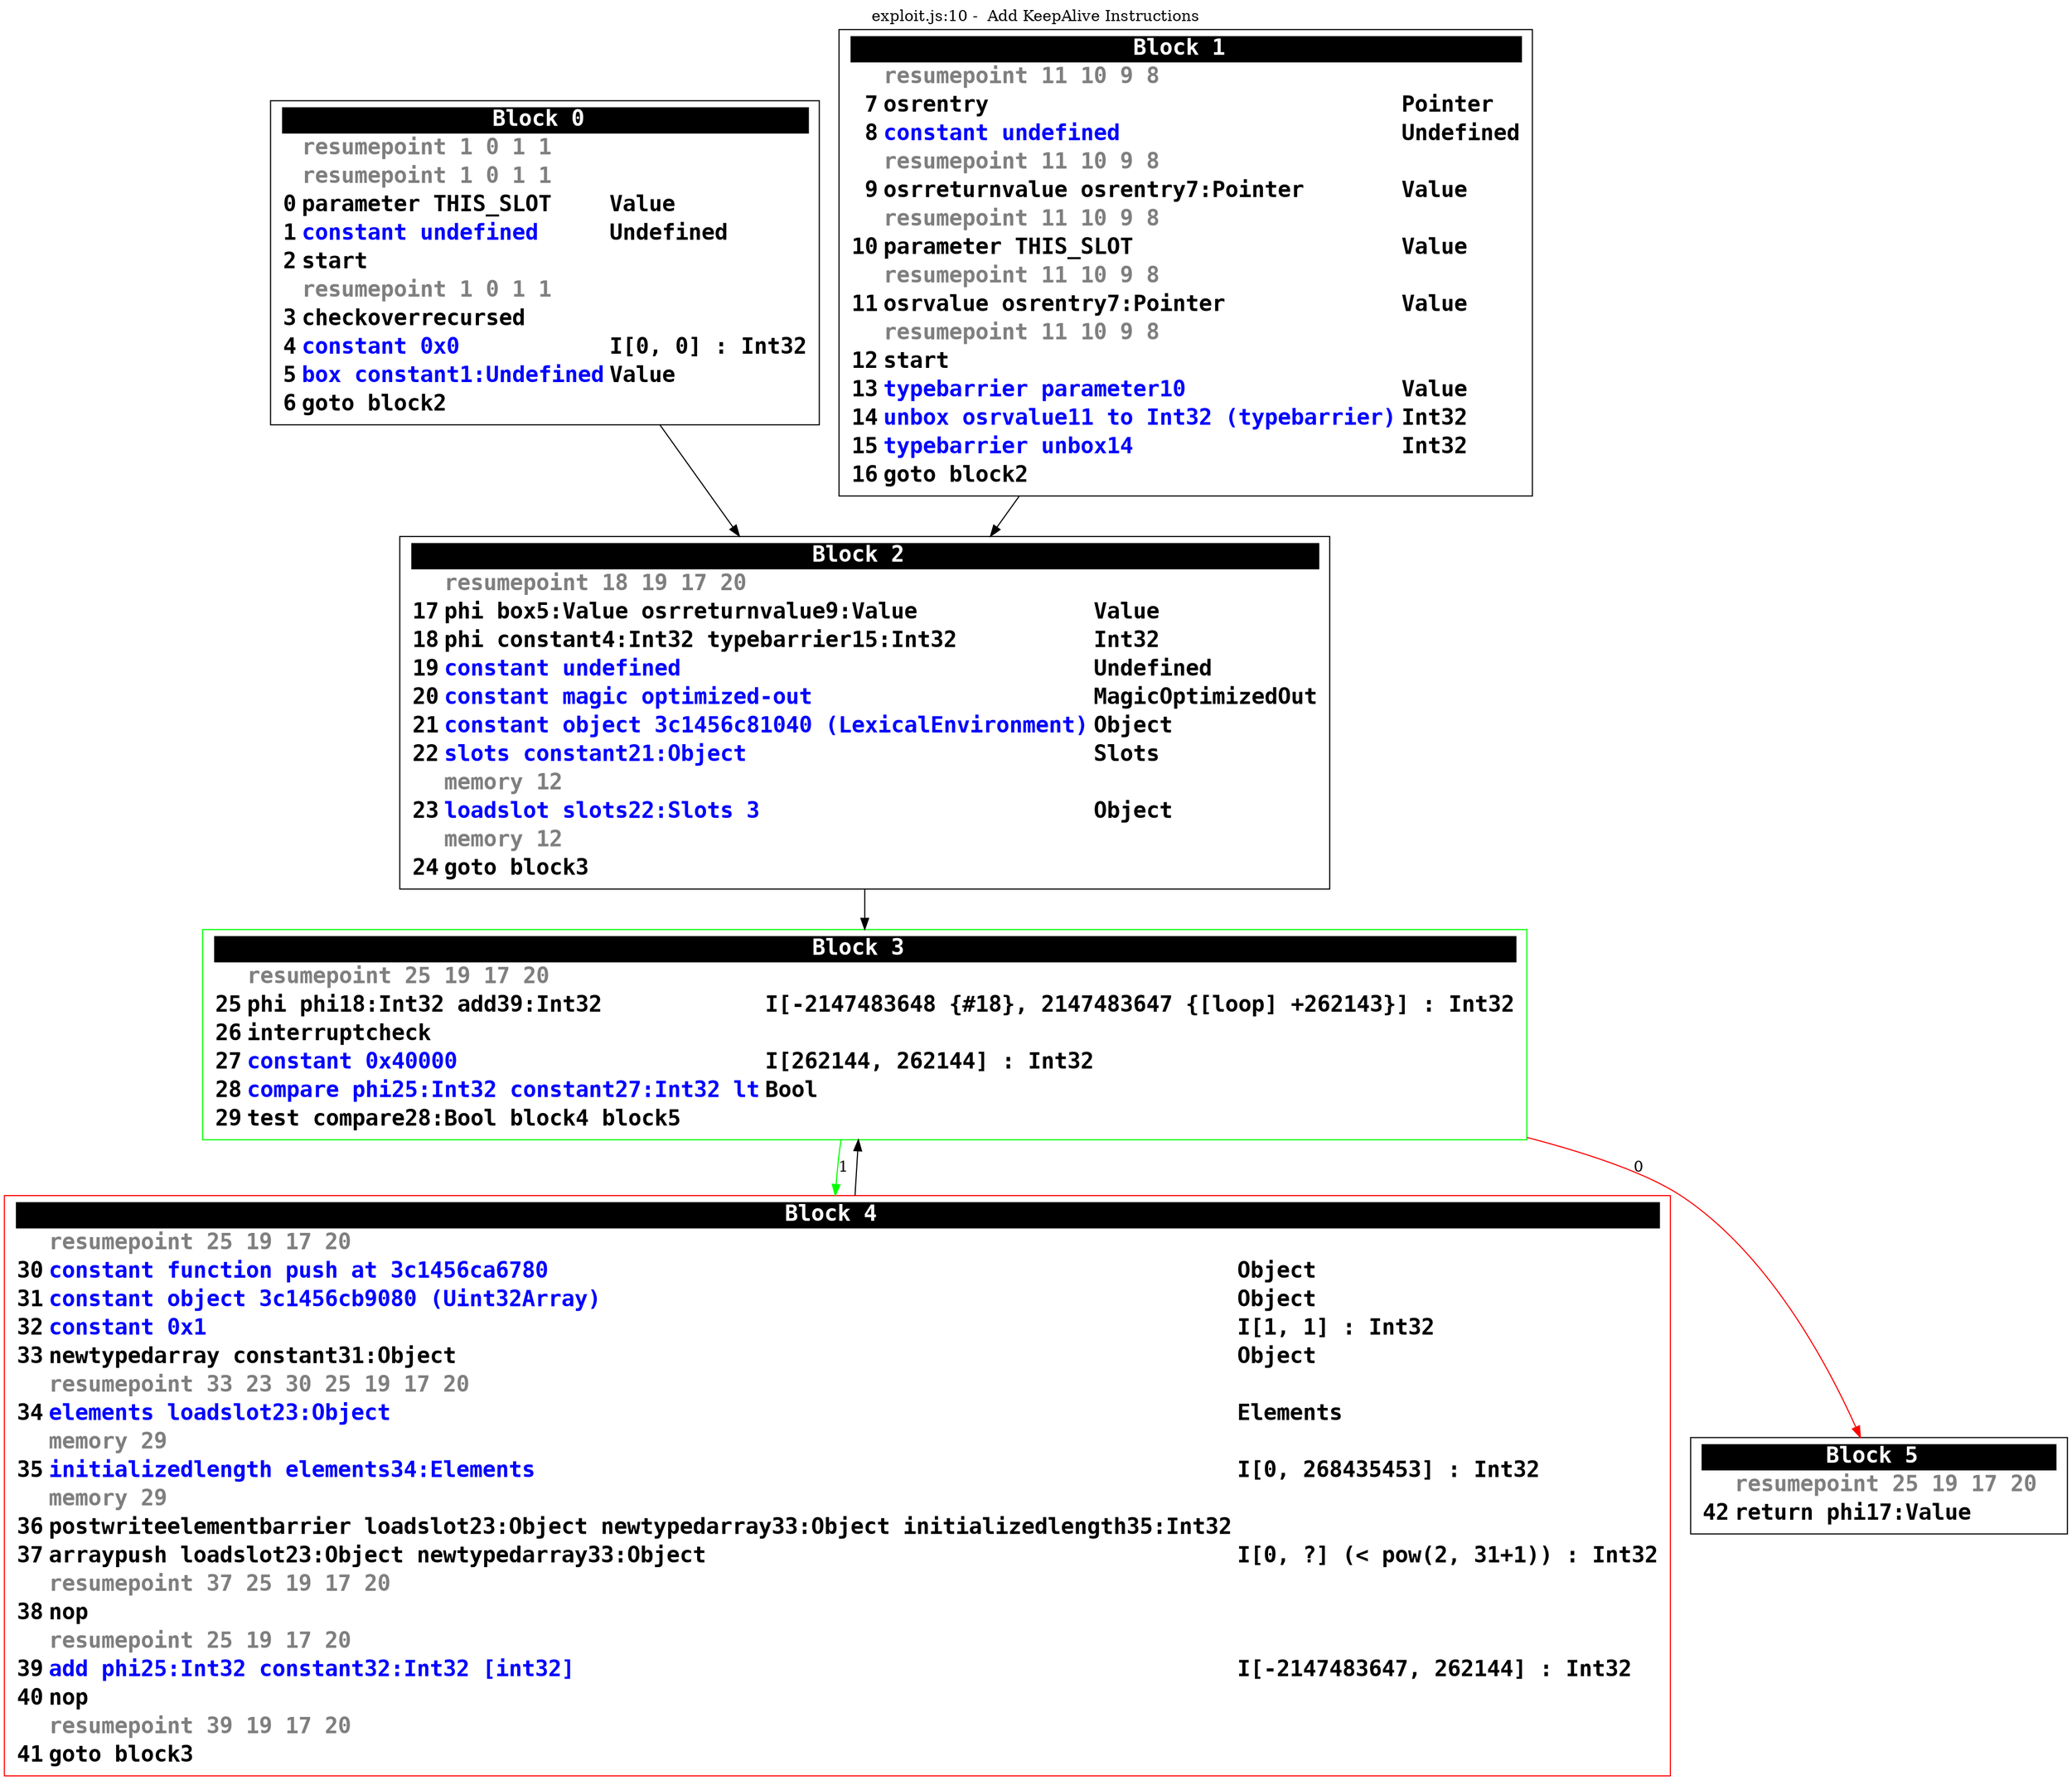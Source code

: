 digraph {
labelloc = t;
labelfontsize = 30;
label = "exploit.js:10 -  Add KeepAlive Instructions";
  rankdir=TB
  splines=true

  "Block0" [ shape=box fontsize=20 fontname="Consolas Bold" label=<<table border="0" cellborder="0" cellpadding="1"><tr><td align="center" bgcolor="black" colspan="3"><font color="white">Block 0 </font></td></tr><tr><td align="left"></td><td align="left"><font color="grey50">resumepoint 1 0 1 1 </font></td><td></td></tr><tr><td align="left"></td><td align="left"><font color="grey50">resumepoint 1 0 1 1 </font></td><td></td></tr><tr><td align="right" port="i0">0</td><td align="left">parameter THIS_SLOT</td><td align="left">Value</td></tr><tr><td align="right" port="i1">1</td><td align="left"><font color="blue">constant undefined</font></td><td align="left">Undefined</td></tr><tr><td align="right" port="i2">2</td><td align="left">start</td></tr><tr><td align="left"></td><td align="left"><font color="grey50">resumepoint 1 0 1 1 </font></td><td></td></tr><tr><td align="right" port="i3">3</td><td align="left">checkoverrecursed</td></tr><tr><td align="right" port="i4">4</td><td align="left"><font color="blue">constant 0x0</font></td><td align="left">I[0, 0] : Int32</td></tr><tr><td align="right" port="i5">5</td><td align="left"><font color="blue">box constant1:Undefined</font></td><td align="left">Value</td></tr><tr><td align="right" port="i6">6</td><td align="left">goto block2</td></tr></table>> ] ;
  "Block1" [ shape=box fontsize=20 fontname="Consolas Bold" label=<<table border="0" cellborder="0" cellpadding="1"><tr><td align="center" bgcolor="black" colspan="3"><font color="white">Block 1 </font></td></tr><tr><td align="left"></td><td align="left"><font color="grey50">resumepoint 11 10 9 8 </font></td><td></td></tr><tr><td align="right" port="i7">7</td><td align="left">osrentry</td><td align="left">Pointer</td></tr><tr><td align="right" port="i8">8</td><td align="left"><font color="blue">constant undefined</font></td><td align="left">Undefined</td></tr><tr><td align="left"></td><td align="left"><font color="grey50">resumepoint 11 10 9 8 </font></td><td></td></tr><tr><td align="right" port="i9">9</td><td align="left">osrreturnvalue osrentry7:Pointer</td><td align="left">Value</td></tr><tr><td align="left"></td><td align="left"><font color="grey50">resumepoint 11 10 9 8 </font></td><td></td></tr><tr><td align="right" port="i10">10</td><td align="left">parameter THIS_SLOT</td><td align="left">Value</td></tr><tr><td align="left"></td><td align="left"><font color="grey50">resumepoint 11 10 9 8 </font></td><td></td></tr><tr><td align="right" port="i11">11</td><td align="left">osrvalue osrentry7:Pointer</td><td align="left">Value</td></tr><tr><td align="left"></td><td align="left"><font color="grey50">resumepoint 11 10 9 8 </font></td><td></td></tr><tr><td align="right" port="i12">12</td><td align="left">start</td></tr><tr><td align="right" port="i13">13</td><td align="left"><font color="blue">typebarrier parameter10</font></td><td align="left">Value</td></tr><tr><td align="right" port="i14">14</td><td align="left"><font color="blue">unbox osrvalue11 to Int32 (typebarrier)</font></td><td align="left">Int32</td></tr><tr><td align="right" port="i15">15</td><td align="left"><font color="blue">typebarrier unbox14</font></td><td align="left">Int32</td></tr><tr><td align="right" port="i16">16</td><td align="left">goto block2</td></tr></table>> ] ;
  "Block2" [ shape=box fontsize=20 fontname="Consolas Bold" label=<<table border="0" cellborder="0" cellpadding="1"><tr><td align="center" bgcolor="black" colspan="3"><font color="white">Block 2 </font></td></tr><tr><td align="left"></td><td align="left"><font color="grey50">resumepoint 18 19 17 20 </font></td><td></td></tr><tr><td align="right" port="i17">17</td><td align="left">phi box5:Value osrreturnvalue9:Value</td><td align="left">Value</td></tr><tr><td align="right" port="i18">18</td><td align="left">phi constant4:Int32 typebarrier15:Int32</td><td align="left">Int32</td></tr><tr><td align="right" port="i19">19</td><td align="left"><font color="blue">constant undefined</font></td><td align="left">Undefined</td></tr><tr><td align="right" port="i20">20</td><td align="left"><font color="blue">constant magic optimized-out</font></td><td align="left">MagicOptimizedOut</td></tr><tr><td align="right" port="i21">21</td><td align="left"><font color="blue">constant object 3c1456c81040 (LexicalEnvironment)</font></td><td align="left">Object</td></tr><tr><td align="right" port="i22">22</td><td align="left"><font color="blue">slots constant21:Object</font></td><td align="left">Slots</td></tr><tr><td align="left"></td><td align="left"><font color="grey50">memory 12 </font></td><td></td></tr><tr><td align="right" port="i23">23</td><td align="left"><font color="blue">loadslot slots22:Slots 3</font></td><td align="left">Object</td></tr><tr><td align="left"></td><td align="left"><font color="grey50">memory 12 </font></td><td></td></tr><tr><td align="right" port="i24">24</td><td align="left">goto block3</td></tr></table>> ] ;
  "Block3" [ color=green shape=box fontsize=20 fontname="Consolas Bold" label=<<table border="0" cellborder="0" cellpadding="1"><tr><td align="center" bgcolor="black" colspan="3"><font color="white">Block 3 </font></td></tr><tr><td align="left"></td><td align="left"><font color="grey50">resumepoint 25 19 17 20 </font></td><td></td></tr><tr><td align="right" port="i25">25</td><td align="left">phi phi18:Int32 add39:Int32</td><td align="left">I[-2147483648 {#18}, 2147483647 {[loop] +262143}] : Int32</td></tr><tr><td align="right" port="i26">26</td><td align="left">interruptcheck</td></tr><tr><td align="right" port="i27">27</td><td align="left"><font color="blue">constant 0x40000</font></td><td align="left">I[262144, 262144] : Int32</td></tr><tr><td align="right" port="i28">28</td><td align="left"><font color="blue">compare phi25:Int32 constant27:Int32 lt</font></td><td align="left">Bool</td></tr><tr><td align="right" port="i29">29</td><td align="left">test compare28:Bool block4 block5</td></tr></table>> ] ;
  "Block4" [ color=red shape=box fontsize=20 fontname="Consolas Bold" label=<<table border="0" cellborder="0" cellpadding="1"><tr><td align="center" bgcolor="black" colspan="3"><font color="white">Block 4 </font></td></tr><tr><td align="left"></td><td align="left"><font color="grey50">resumepoint 25 19 17 20 </font></td><td></td></tr><tr><td align="right" port="i30">30</td><td align="left"><font color="blue">constant function push at 3c1456ca6780</font></td><td align="left">Object</td></tr><tr><td align="right" port="i31">31</td><td align="left"><font color="blue">constant object 3c1456cb9080 (Uint32Array)</font></td><td align="left">Object</td></tr><tr><td align="right" port="i32">32</td><td align="left"><font color="blue">constant 0x1</font></td><td align="left">I[1, 1] : Int32</td></tr><tr><td align="right" port="i33">33</td><td align="left">newtypedarray constant31:Object</td><td align="left">Object</td></tr><tr><td align="left"></td><td align="left"><font color="grey50">resumepoint 33 23 30 25 19 17 20 </font></td><td></td></tr><tr><td align="right" port="i34">34</td><td align="left"><font color="blue">elements loadslot23:Object</font></td><td align="left">Elements</td></tr><tr><td align="left"></td><td align="left"><font color="grey50">memory 29 </font></td><td></td></tr><tr><td align="right" port="i35">35</td><td align="left"><font color="blue">initializedlength elements34:Elements</font></td><td align="left">I[0, 268435453] : Int32</td></tr><tr><td align="left"></td><td align="left"><font color="grey50">memory 29 </font></td><td></td></tr><tr><td align="right" port="i36">36</td><td align="left">postwriteelementbarrier loadslot23:Object newtypedarray33:Object initializedlength35:Int32</td></tr><tr><td align="right" port="i37">37</td><td align="left">arraypush loadslot23:Object newtypedarray33:Object</td><td align="left">I[0, ?] (&lt; pow(2, 31+1)) : Int32</td></tr><tr><td align="left"></td><td align="left"><font color="grey50">resumepoint 37 25 19 17 20 </font></td><td></td></tr><tr><td align="right" port="i38">38</td><td align="left">nop</td></tr><tr><td align="left"></td><td align="left"><font color="grey50">resumepoint 25 19 17 20 </font></td><td></td></tr><tr><td align="right" port="i39">39</td><td align="left"><font color="blue">add phi25:Int32 constant32:Int32 [int32]</font></td><td align="left">I[-2147483647, 262144] : Int32</td></tr><tr><td align="right" port="i40">40</td><td align="left">nop</td></tr><tr><td align="left"></td><td align="left"><font color="grey50">resumepoint 39 19 17 20 </font></td><td></td></tr><tr><td align="right" port="i41">41</td><td align="left">goto block3</td></tr></table>> ] ;
  "Block5" [ shape=box fontsize=20 fontname="Consolas Bold" label=<<table border="0" cellborder="0" cellpadding="1"><tr><td align="center" bgcolor="black" colspan="3"><font color="white">Block 5 </font></td></tr><tr><td align="left"></td><td align="left"><font color="grey50">resumepoint 25 19 17 20 </font></td><td></td></tr><tr><td align="right" port="i42">42</td><td align="left">return phi17:Value</td></tr></table>> ] ;

  "Block0" -> "Block2" ;
  "Block1" -> "Block2" ;
  "Block2" -> "Block3" ;
  "Block3" -> "Block4" [ color=green label=1 ] ;
  "Block3" -> "Block5" [ color=red label=0 ] ;
  "Block4" -> "Block3" ;
}
